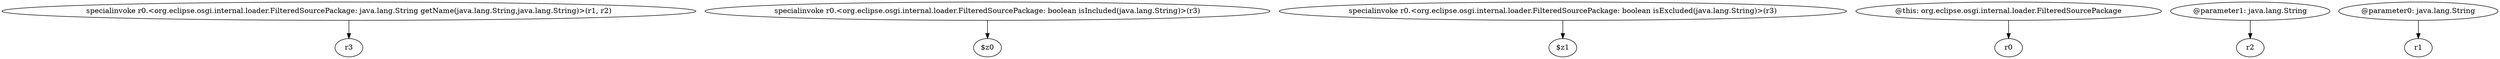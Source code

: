 digraph g {
0[label="specialinvoke r0.<org.eclipse.osgi.internal.loader.FilteredSourcePackage: java.lang.String getName(java.lang.String,java.lang.String)>(r1, r2)"]
1[label="r3"]
0->1[label=""]
2[label="specialinvoke r0.<org.eclipse.osgi.internal.loader.FilteredSourcePackage: boolean isIncluded(java.lang.String)>(r3)"]
3[label="$z0"]
2->3[label=""]
4[label="specialinvoke r0.<org.eclipse.osgi.internal.loader.FilteredSourcePackage: boolean isExcluded(java.lang.String)>(r3)"]
5[label="$z1"]
4->5[label=""]
6[label="@this: org.eclipse.osgi.internal.loader.FilteredSourcePackage"]
7[label="r0"]
6->7[label=""]
8[label="@parameter1: java.lang.String"]
9[label="r2"]
8->9[label=""]
10[label="@parameter0: java.lang.String"]
11[label="r1"]
10->11[label=""]
}